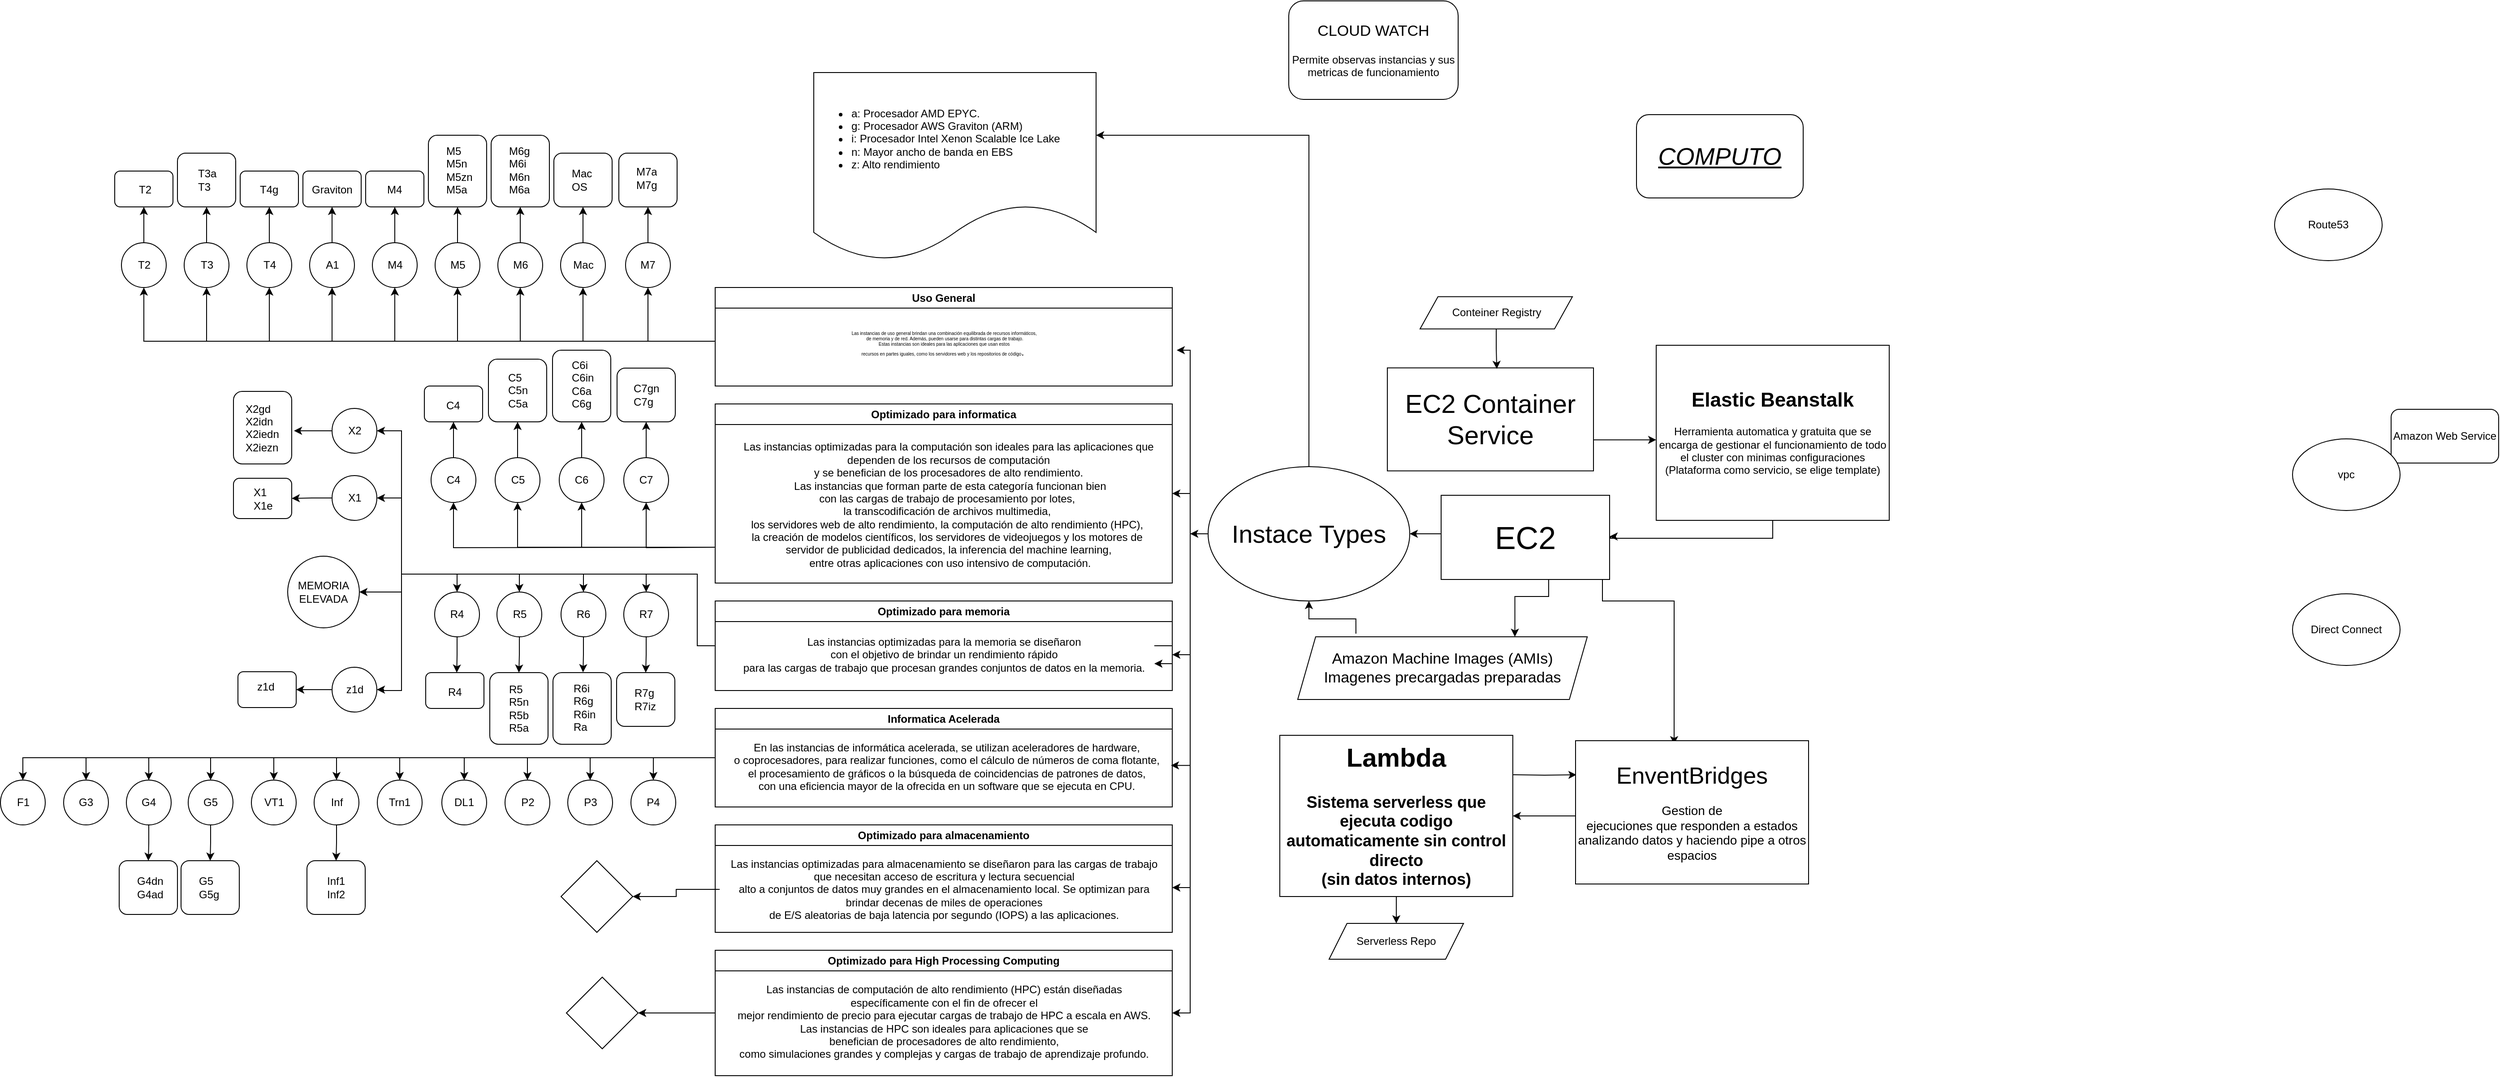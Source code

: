 <mxfile version="21.3.6" type="github">
  <diagram name="Página-1" id="7uCXfXIc8fd2pdZziexb">
    <mxGraphModel dx="4709" dy="2789" grid="1" gridSize="10" guides="1" tooltips="1" connect="1" arrows="1" fold="1" page="1" pageScale="1" pageWidth="827" pageHeight="1169" math="0" shadow="0">
      <root>
        <mxCell id="0" />
        <mxCell id="1" parent="0" />
        <mxCell id="kZv1v513atMaFXBSJFO3-1" value="Amazon Web Service" style="rounded=1;whiteSpace=wrap;html=1;" parent="1" vertex="1">
          <mxGeometry x="1070" y="186" width="120" height="60" as="geometry" />
        </mxCell>
        <mxCell id="E2Kj-onIHeJ60yQdCFoT-235" style="edgeStyle=orthogonalEdgeStyle;rounded=0;orthogonalLoop=1;jettySize=auto;html=1;entryX=0.423;entryY=0.025;entryDx=0;entryDy=0;entryPerimeter=0;" edge="1" parent="1" source="wzusWgHNVMKydE2oBifo-2" target="E2Kj-onIHeJ60yQdCFoT-234">
          <mxGeometry relative="1" as="geometry">
            <Array as="points">
              <mxPoint x="190" y="400" />
              <mxPoint x="270" y="400" />
            </Array>
          </mxGeometry>
        </mxCell>
        <mxCell id="E2Kj-onIHeJ60yQdCFoT-237" style="edgeStyle=orthogonalEdgeStyle;rounded=0;orthogonalLoop=1;jettySize=auto;html=1;entryX=0.75;entryY=0;entryDx=0;entryDy=0;" edge="1" parent="1" source="wzusWgHNVMKydE2oBifo-2" target="E2Kj-onIHeJ60yQdCFoT-231">
          <mxGeometry relative="1" as="geometry">
            <Array as="points">
              <mxPoint x="130" y="395" />
              <mxPoint x="92" y="395" />
            </Array>
          </mxGeometry>
        </mxCell>
        <mxCell id="E2Kj-onIHeJ60yQdCFoT-248" style="edgeStyle=orthogonalEdgeStyle;rounded=0;orthogonalLoop=1;jettySize=auto;html=1;" edge="1" parent="1" target="wzusWgHNVMKydE2oBifo-4">
          <mxGeometry relative="1" as="geometry">
            <mxPoint x="10" y="327.957" as="sourcePoint" />
            <mxPoint x="-10" y="330" as="targetPoint" />
            <Array as="points">
              <mxPoint x="10" y="325" />
            </Array>
          </mxGeometry>
        </mxCell>
        <mxCell id="wzusWgHNVMKydE2oBifo-2" value="&lt;font style=&quot;font-size: 35px;&quot;&gt;EC2&lt;/font&gt;" style="rounded=0;whiteSpace=wrap;html=1;" parent="1" vertex="1">
          <mxGeometry x="10" y="282" width="188" height="94" as="geometry" />
        </mxCell>
        <mxCell id="wzusWgHNVMKydE2oBifo-9" style="edgeStyle=orthogonalEdgeStyle;rounded=0;orthogonalLoop=1;jettySize=auto;html=1;" parent="1" target="wzusWgHNVMKydE2oBifo-8" edge="1">
          <mxGeometry relative="1" as="geometry">
            <mxPoint x="-260" y="325" as="sourcePoint" />
            <Array as="points">
              <mxPoint x="-270" y="325" />
              <mxPoint x="-270" y="120" />
            </Array>
          </mxGeometry>
        </mxCell>
        <mxCell id="wzusWgHNVMKydE2oBifo-12" style="edgeStyle=orthogonalEdgeStyle;rounded=0;orthogonalLoop=1;jettySize=auto;html=1;exitX=0;exitY=0.5;exitDx=0;exitDy=0;entryX=1;entryY=0.5;entryDx=0;entryDy=0;" parent="1" source="wzusWgHNVMKydE2oBifo-4" target="wzusWgHNVMKydE2oBifo-10" edge="1">
          <mxGeometry relative="1" as="geometry" />
        </mxCell>
        <mxCell id="wzusWgHNVMKydE2oBifo-15" style="edgeStyle=orthogonalEdgeStyle;rounded=0;orthogonalLoop=1;jettySize=auto;html=1;" parent="1" source="wzusWgHNVMKydE2oBifo-4" edge="1">
          <mxGeometry relative="1" as="geometry">
            <mxPoint x="-270" y="325" as="targetPoint" />
          </mxGeometry>
        </mxCell>
        <mxCell id="wzusWgHNVMKydE2oBifo-16" style="edgeStyle=orthogonalEdgeStyle;rounded=0;orthogonalLoop=1;jettySize=auto;html=1;" parent="1" source="wzusWgHNVMKydE2oBifo-4" edge="1">
          <mxGeometry relative="1" as="geometry">
            <mxPoint x="-290" y="460" as="targetPoint" />
            <Array as="points">
              <mxPoint x="-270" y="325" />
              <mxPoint x="-270" y="460" />
              <mxPoint x="-290" y="460" />
            </Array>
          </mxGeometry>
        </mxCell>
        <mxCell id="wzusWgHNVMKydE2oBifo-22" style="edgeStyle=orthogonalEdgeStyle;rounded=0;orthogonalLoop=1;jettySize=auto;html=1;entryX=1.001;entryY=0.48;entryDx=0;entryDy=0;entryPerimeter=0;" parent="1" source="wzusWgHNVMKydE2oBifo-4" target="wzusWgHNVMKydE2oBifo-19" edge="1">
          <mxGeometry relative="1" as="geometry">
            <Array as="points">
              <mxPoint x="-270" y="325" />
              <mxPoint x="-270" y="584" />
            </Array>
          </mxGeometry>
        </mxCell>
        <mxCell id="wzusWgHNVMKydE2oBifo-27" style="edgeStyle=orthogonalEdgeStyle;rounded=0;orthogonalLoop=1;jettySize=auto;html=1;" parent="1" source="wzusWgHNVMKydE2oBifo-4" edge="1">
          <mxGeometry relative="1" as="geometry">
            <mxPoint x="-290" y="720" as="targetPoint" />
            <Array as="points">
              <mxPoint x="-270" y="325" />
              <mxPoint x="-270" y="720" />
              <mxPoint x="-290" y="720" />
            </Array>
          </mxGeometry>
        </mxCell>
        <mxCell id="E2Kj-onIHeJ60yQdCFoT-4" style="edgeStyle=orthogonalEdgeStyle;rounded=0;orthogonalLoop=1;jettySize=auto;html=1;entryX=1;entryY=0.5;entryDx=0;entryDy=0;" edge="1" parent="1" source="wzusWgHNVMKydE2oBifo-4" target="E2Kj-onIHeJ60yQdCFoT-1">
          <mxGeometry relative="1" as="geometry" />
        </mxCell>
        <mxCell id="E2Kj-onIHeJ60yQdCFoT-18" style="edgeStyle=orthogonalEdgeStyle;rounded=0;orthogonalLoop=1;jettySize=auto;html=1;" edge="1" parent="1" source="wzusWgHNVMKydE2oBifo-4">
          <mxGeometry relative="1" as="geometry">
            <mxPoint x="-375" y="-120" as="targetPoint" />
            <Array as="points">
              <mxPoint x="-138" y="-120" />
              <mxPoint x="-375" y="-120" />
            </Array>
          </mxGeometry>
        </mxCell>
        <mxCell id="wzusWgHNVMKydE2oBifo-4" value="&lt;font style=&quot;font-size: 28px;&quot;&gt;Instace Types&lt;/font&gt;" style="ellipse;whiteSpace=wrap;html=1;" parent="1" vertex="1">
          <mxGeometry x="-250" y="250" width="225" height="150" as="geometry" />
        </mxCell>
        <mxCell id="E2Kj-onIHeJ60yQdCFoT-24" style="edgeStyle=orthogonalEdgeStyle;rounded=0;orthogonalLoop=1;jettySize=auto;html=1;entryX=0.5;entryY=1;entryDx=0;entryDy=0;" edge="1" parent="1" target="E2Kj-onIHeJ60yQdCFoT-20">
          <mxGeometry relative="1" as="geometry">
            <mxPoint x="-800" y="120" as="sourcePoint" />
            <Array as="points">
              <mxPoint x="-800" y="110" />
              <mxPoint x="-1017" y="110" />
            </Array>
          </mxGeometry>
        </mxCell>
        <mxCell id="E2Kj-onIHeJ60yQdCFoT-26" style="edgeStyle=orthogonalEdgeStyle;rounded=0;orthogonalLoop=1;jettySize=auto;html=1;entryX=0.5;entryY=1;entryDx=0;entryDy=0;" edge="1" parent="1" target="E2Kj-onIHeJ60yQdCFoT-5">
          <mxGeometry relative="1" as="geometry">
            <mxPoint x="-800" y="110" as="sourcePoint" />
            <Array as="points">
              <mxPoint x="-875" y="110" />
            </Array>
          </mxGeometry>
        </mxCell>
        <mxCell id="E2Kj-onIHeJ60yQdCFoT-27" style="edgeStyle=orthogonalEdgeStyle;rounded=0;orthogonalLoop=1;jettySize=auto;html=1;entryX=0.5;entryY=1;entryDx=0;entryDy=0;" edge="1" parent="1" source="wzusWgHNVMKydE2oBifo-5" target="E2Kj-onIHeJ60yQdCFoT-10">
          <mxGeometry relative="1" as="geometry">
            <Array as="points">
              <mxPoint x="-947" y="110" />
            </Array>
          </mxGeometry>
        </mxCell>
        <mxCell id="E2Kj-onIHeJ60yQdCFoT-32" style="edgeStyle=orthogonalEdgeStyle;rounded=0;orthogonalLoop=1;jettySize=auto;html=1;entryX=0.5;entryY=1;entryDx=0;entryDy=0;" edge="1" parent="1" source="wzusWgHNVMKydE2oBifo-5" target="E2Kj-onIHeJ60yQdCFoT-29">
          <mxGeometry relative="1" as="geometry">
            <Array as="points">
              <mxPoint x="-1087" y="110" />
            </Array>
          </mxGeometry>
        </mxCell>
        <mxCell id="E2Kj-onIHeJ60yQdCFoT-42" style="edgeStyle=orthogonalEdgeStyle;rounded=0;orthogonalLoop=1;jettySize=auto;html=1;entryX=0.5;entryY=1;entryDx=0;entryDy=0;" edge="1" parent="1" source="wzusWgHNVMKydE2oBifo-5" target="E2Kj-onIHeJ60yQdCFoT-34">
          <mxGeometry relative="1" as="geometry">
            <Array as="points">
              <mxPoint x="-1157" y="110" />
            </Array>
          </mxGeometry>
        </mxCell>
        <mxCell id="E2Kj-onIHeJ60yQdCFoT-43" style="edgeStyle=orthogonalEdgeStyle;rounded=0;orthogonalLoop=1;jettySize=auto;html=1;entryX=0.5;entryY=1;entryDx=0;entryDy=0;" edge="1" parent="1" source="wzusWgHNVMKydE2oBifo-5" target="E2Kj-onIHeJ60yQdCFoT-39">
          <mxGeometry relative="1" as="geometry">
            <Array as="points">
              <mxPoint x="-1227" y="110" />
            </Array>
          </mxGeometry>
        </mxCell>
        <mxCell id="E2Kj-onIHeJ60yQdCFoT-65" style="edgeStyle=orthogonalEdgeStyle;rounded=0;orthogonalLoop=1;jettySize=auto;html=1;entryX=0.5;entryY=1;entryDx=0;entryDy=0;" edge="1" parent="1" source="wzusWgHNVMKydE2oBifo-5" target="E2Kj-onIHeJ60yQdCFoT-61">
          <mxGeometry relative="1" as="geometry">
            <Array as="points">
              <mxPoint x="-1437" y="110" />
            </Array>
          </mxGeometry>
        </mxCell>
        <mxCell id="E2Kj-onIHeJ60yQdCFoT-66" style="edgeStyle=orthogonalEdgeStyle;rounded=0;orthogonalLoop=1;jettySize=auto;html=1;entryX=0.5;entryY=1;entryDx=0;entryDy=0;" edge="1" parent="1" source="wzusWgHNVMKydE2oBifo-5" target="E2Kj-onIHeJ60yQdCFoT-53">
          <mxGeometry relative="1" as="geometry">
            <Array as="points">
              <mxPoint x="-1297" y="110" />
            </Array>
          </mxGeometry>
        </mxCell>
        <mxCell id="wzusWgHNVMKydE2oBifo-5" value="Uso General" style="swimlane;whiteSpace=wrap;html=1;" parent="1" vertex="1">
          <mxGeometry x="-800" y="50" width="510" height="110" as="geometry" />
        </mxCell>
        <mxCell id="wzusWgHNVMKydE2oBifo-8" value="&lt;div style=&quot;font-size: 5px;&quot;&gt;Las instancias de uso general brindan una combinación equilibrada de recursos informáticos&lt;span style=&quot;background-color: initial;&quot;&gt;,&lt;/span&gt;&lt;/div&gt;&lt;div style=&quot;font-size: 5px;&quot;&gt;&lt;span style=&quot;background-color: initial;&quot;&gt;&amp;nbsp;de memoria y de red. Además, pueden usarse para distintas cargas de trabajo.&lt;/span&gt;&lt;/div&gt;&lt;div style=&quot;font-size: 5px;&quot;&gt;&lt;span style=&quot;background-color: initial;&quot;&gt;Estas instancias son ideales para las aplicaciones que us&lt;/span&gt;&lt;span style=&quot;background-color: initial;&quot;&gt;an estos&lt;/span&gt;&lt;/div&gt;&lt;div style=&quot;font-size: 5px;&quot;&gt;&lt;span style=&quot;background-color: initial;&quot;&gt;recursos en partes iguales, como los servidores web y los repositorios de código&lt;/span&gt;&lt;span style=&quot;font-size: 11px; background-color: initial;&quot;&gt;.&amp;nbsp;&lt;/span&gt;&lt;/div&gt;" style="text;html=1;align=center;verticalAlign=middle;resizable=0;points=[];autosize=1;strokeColor=none;fillColor=none;" parent="wzusWgHNVMKydE2oBifo-5" vertex="1">
          <mxGeometry x="-5" y="28" width="520" height="70" as="geometry" />
        </mxCell>
        <mxCell id="E2Kj-onIHeJ60yQdCFoT-86" style="edgeStyle=orthogonalEdgeStyle;rounded=0;orthogonalLoop=1;jettySize=auto;html=1;entryX=0.5;entryY=1;entryDx=0;entryDy=0;" edge="1" parent="1" source="wzusWgHNVMKydE2oBifo-10" target="E2Kj-onIHeJ60yQdCFoT-72">
          <mxGeometry relative="1" as="geometry">
            <Array as="points">
              <mxPoint x="-949" y="340" />
            </Array>
          </mxGeometry>
        </mxCell>
        <mxCell id="E2Kj-onIHeJ60yQdCFoT-88" style="edgeStyle=orthogonalEdgeStyle;rounded=0;orthogonalLoop=1;jettySize=auto;html=1;entryX=0.5;entryY=1;entryDx=0;entryDy=0;exitX=0;exitY=0.5;exitDx=0;exitDy=0;" edge="1" parent="1" source="wzusWgHNVMKydE2oBifo-10" target="E2Kj-onIHeJ60yQdCFoT-76">
          <mxGeometry relative="1" as="geometry">
            <Array as="points">
              <mxPoint x="-800" y="340" />
              <mxPoint x="-1020" y="340" />
            </Array>
          </mxGeometry>
        </mxCell>
        <mxCell id="E2Kj-onIHeJ60yQdCFoT-90" style="edgeStyle=orthogonalEdgeStyle;rounded=0;orthogonalLoop=1;jettySize=auto;html=1;entryX=0.5;entryY=1;entryDx=0;entryDy=0;" edge="1" parent="1" target="E2Kj-onIHeJ60yQdCFoT-68">
          <mxGeometry relative="1" as="geometry">
            <mxPoint x="-800" y="340" as="sourcePoint" />
          </mxGeometry>
        </mxCell>
        <mxCell id="E2Kj-onIHeJ60yQdCFoT-91" style="edgeStyle=orthogonalEdgeStyle;rounded=0;orthogonalLoop=1;jettySize=auto;html=1;entryX=0.5;entryY=1;entryDx=0;entryDy=0;" edge="1" parent="1" target="E2Kj-onIHeJ60yQdCFoT-80">
          <mxGeometry relative="1" as="geometry">
            <mxPoint x="-800" y="340" as="sourcePoint" />
          </mxGeometry>
        </mxCell>
        <mxCell id="wzusWgHNVMKydE2oBifo-10" value="Optimizado para informatica" style="swimlane;whiteSpace=wrap;html=1;" parent="1" vertex="1">
          <mxGeometry x="-800" y="180" width="510" height="200" as="geometry" />
        </mxCell>
        <mxCell id="wzusWgHNVMKydE2oBifo-11" value="&lt;div&gt;Las instancias optimizadas para la computación son ideales para las aplicaciones que&lt;/div&gt;&lt;div&gt;&amp;nbsp;dependen de los recursos de computación&amp;nbsp;&lt;/div&gt;&lt;div&gt;y se benefician de los procesadores de alto rendimiento.&lt;/div&gt;&lt;div&gt;&amp;nbsp;Las instancias que forman parte de esta categoría funcionan bien&lt;/div&gt;&lt;div&gt;con las cargas de trabajo de procesamiento por lotes,&amp;nbsp;&lt;/div&gt;&lt;div&gt;la transcodificación de archivos multimedia,&amp;nbsp;&lt;/div&gt;&lt;div&gt;los servidores web de alto rendimiento, la computación de alto rendimiento (HPC),&amp;nbsp;&lt;/div&gt;&lt;div&gt;la creación de modelos científicos, los servidores de videojuegos y los motores de&amp;nbsp;&lt;/div&gt;&lt;div&gt;servidor de publicidad dedicados, la inferencia del machine learning,&lt;/div&gt;&lt;div&gt;&amp;nbsp;entre otras aplicaciones con uso intensivo de computación.&lt;/div&gt;&lt;div&gt;&lt;br&gt;&lt;/div&gt;" style="text;html=1;align=center;verticalAlign=middle;resizable=0;points=[];autosize=1;strokeColor=none;fillColor=none;" parent="wzusWgHNVMKydE2oBifo-10" vertex="1">
          <mxGeometry x="20" y="35" width="480" height="170" as="geometry" />
        </mxCell>
        <mxCell id="E2Kj-onIHeJ60yQdCFoT-118" style="edgeStyle=orthogonalEdgeStyle;rounded=0;orthogonalLoop=1;jettySize=auto;html=1;entryX=0.5;entryY=0;entryDx=0;entryDy=0;" edge="1" parent="1" source="wzusWgHNVMKydE2oBifo-13" target="E2Kj-onIHeJ60yQdCFoT-93">
          <mxGeometry relative="1" as="geometry">
            <Array as="points">
              <mxPoint x="-820" y="450" />
              <mxPoint x="-820" y="370" />
              <mxPoint x="-877" y="370" />
            </Array>
          </mxGeometry>
        </mxCell>
        <mxCell id="E2Kj-onIHeJ60yQdCFoT-119" style="edgeStyle=orthogonalEdgeStyle;rounded=0;orthogonalLoop=1;jettySize=auto;html=1;entryX=0.5;entryY=0;entryDx=0;entryDy=0;exitX=0;exitY=0.5;exitDx=0;exitDy=0;" edge="1" parent="1" source="wzusWgHNVMKydE2oBifo-13" target="E2Kj-onIHeJ60yQdCFoT-97">
          <mxGeometry relative="1" as="geometry">
            <mxPoint x="-800" y="430" as="sourcePoint" />
            <Array as="points">
              <mxPoint x="-820" y="450" />
              <mxPoint x="-820" y="370" />
              <mxPoint x="-947" y="370" />
            </Array>
          </mxGeometry>
        </mxCell>
        <mxCell id="E2Kj-onIHeJ60yQdCFoT-120" style="edgeStyle=orthogonalEdgeStyle;rounded=0;orthogonalLoop=1;jettySize=auto;html=1;entryX=0.5;entryY=0;entryDx=0;entryDy=0;" edge="1" parent="1" target="E2Kj-onIHeJ60yQdCFoT-101">
          <mxGeometry relative="1" as="geometry">
            <mxPoint x="-820" y="450" as="sourcePoint" />
            <Array as="points">
              <mxPoint x="-820" y="370" />
              <mxPoint x="-1018" y="370" />
            </Array>
          </mxGeometry>
        </mxCell>
        <mxCell id="E2Kj-onIHeJ60yQdCFoT-121" style="edgeStyle=orthogonalEdgeStyle;rounded=0;orthogonalLoop=1;jettySize=auto;html=1;entryX=0.5;entryY=0;entryDx=0;entryDy=0;exitX=0;exitY=0.5;exitDx=0;exitDy=0;" edge="1" parent="1" source="wzusWgHNVMKydE2oBifo-13" target="E2Kj-onIHeJ60yQdCFoT-105">
          <mxGeometry relative="1" as="geometry">
            <Array as="points">
              <mxPoint x="-820" y="450" />
              <mxPoint x="-820" y="370" />
              <mxPoint x="-1088" y="370" />
            </Array>
          </mxGeometry>
        </mxCell>
        <mxCell id="E2Kj-onIHeJ60yQdCFoT-157" style="edgeStyle=orthogonalEdgeStyle;rounded=0;orthogonalLoop=1;jettySize=auto;html=1;entryX=1;entryY=0.5;entryDx=0;entryDy=0;" edge="1" parent="1" target="E2Kj-onIHeJ60yQdCFoT-126">
          <mxGeometry relative="1" as="geometry">
            <mxPoint x="-800" y="450" as="sourcePoint" />
            <Array as="points">
              <mxPoint x="-820" y="450" />
              <mxPoint x="-820" y="370" />
              <mxPoint x="-1150" y="370" />
              <mxPoint x="-1150" y="210" />
            </Array>
          </mxGeometry>
        </mxCell>
        <mxCell id="E2Kj-onIHeJ60yQdCFoT-158" style="edgeStyle=orthogonalEdgeStyle;rounded=0;orthogonalLoop=1;jettySize=auto;html=1;entryX=1;entryY=0.5;entryDx=0;entryDy=0;exitX=0;exitY=0.5;exitDx=0;exitDy=0;" edge="1" parent="1" source="wzusWgHNVMKydE2oBifo-13" target="E2Kj-onIHeJ60yQdCFoT-146">
          <mxGeometry relative="1" as="geometry">
            <Array as="points">
              <mxPoint x="-820" y="450" />
              <mxPoint x="-820" y="370" />
              <mxPoint x="-1150" y="370" />
              <mxPoint x="-1150" y="285" />
            </Array>
          </mxGeometry>
        </mxCell>
        <mxCell id="E2Kj-onIHeJ60yQdCFoT-166" style="edgeStyle=orthogonalEdgeStyle;rounded=0;orthogonalLoop=1;jettySize=auto;html=1;entryX=1;entryY=0.5;entryDx=0;entryDy=0;exitX=0;exitY=0.5;exitDx=0;exitDy=0;" edge="1" parent="1" source="wzusWgHNVMKydE2oBifo-13" target="E2Kj-onIHeJ60yQdCFoT-154">
          <mxGeometry relative="1" as="geometry">
            <Array as="points">
              <mxPoint x="-820" y="450" />
              <mxPoint x="-820" y="370" />
              <mxPoint x="-1150" y="370" />
              <mxPoint x="-1150" y="500" />
              <mxPoint x="-1170" y="500" />
              <mxPoint x="-1170" y="499" />
            </Array>
          </mxGeometry>
        </mxCell>
        <mxCell id="E2Kj-onIHeJ60yQdCFoT-168" style="edgeStyle=orthogonalEdgeStyle;rounded=0;orthogonalLoop=1;jettySize=auto;html=1;entryX=1;entryY=0.5;entryDx=0;entryDy=0;exitX=0;exitY=0.5;exitDx=0;exitDy=0;" edge="1" parent="1" source="wzusWgHNVMKydE2oBifo-13" target="E2Kj-onIHeJ60yQdCFoT-150">
          <mxGeometry relative="1" as="geometry">
            <Array as="points">
              <mxPoint x="-820" y="450" />
              <mxPoint x="-820" y="370" />
              <mxPoint x="-1150" y="370" />
              <mxPoint x="-1150" y="390" />
            </Array>
          </mxGeometry>
        </mxCell>
        <mxCell id="wzusWgHNVMKydE2oBifo-13" value="Optimizado para memoria" style="swimlane;whiteSpace=wrap;html=1;" parent="1" vertex="1">
          <mxGeometry x="-800" y="400" width="510" height="100" as="geometry" />
        </mxCell>
        <mxCell id="wzusWgHNVMKydE2oBifo-14" value="Las instancias optimizadas para la memoria se diseñaron&lt;br&gt;con el objetivo de brindar un rendimiento rápido&lt;br&gt;para las cargas de trabajo que procesan grandes conjuntos de datos en la memoria." style="text;html=1;align=center;verticalAlign=middle;resizable=0;points=[];autosize=1;strokeColor=none;fillColor=none;" parent="wzusWgHNVMKydE2oBifo-13" vertex="1">
          <mxGeometry x="20" y="30" width="470" height="60" as="geometry" />
        </mxCell>
        <mxCell id="E2Kj-onIHeJ60yQdCFoT-167" style="edgeStyle=orthogonalEdgeStyle;rounded=0;orthogonalLoop=1;jettySize=auto;html=1;" edge="1" parent="wzusWgHNVMKydE2oBifo-13" source="wzusWgHNVMKydE2oBifo-14" target="wzusWgHNVMKydE2oBifo-14">
          <mxGeometry relative="1" as="geometry" />
        </mxCell>
        <mxCell id="wzusWgHNVMKydE2oBifo-17" value="&lt;ul&gt;&lt;li&gt;&lt;span style=&quot;background-color: initial;&quot;&gt;a: Procesador AMD EPYC.&lt;/span&gt;&lt;/li&gt;&lt;li&gt;g: Procesador AWS Graviton (ARM)&lt;/li&gt;&lt;li&gt;i: Procesador Intel Xenon Scalable Ice Lake&lt;/li&gt;&lt;li&gt;n: Mayor ancho de banda en EBS&lt;/li&gt;&lt;li&gt;z: Alto rendimiento&amp;nbsp;&amp;nbsp;&lt;/li&gt;&lt;/ul&gt;" style="shape=document;whiteSpace=wrap;html=1;boundedLbl=1;align=left;" parent="1" vertex="1">
          <mxGeometry x="-690" y="-190" width="315" height="210" as="geometry" />
        </mxCell>
        <mxCell id="E2Kj-onIHeJ60yQdCFoT-216" style="edgeStyle=orthogonalEdgeStyle;rounded=0;orthogonalLoop=1;jettySize=auto;html=1;entryX=0.5;entryY=0;entryDx=0;entryDy=0;" edge="1" parent="1" source="wzusWgHNVMKydE2oBifo-18" target="E2Kj-onIHeJ60yQdCFoT-183">
          <mxGeometry relative="1" as="geometry" />
        </mxCell>
        <mxCell id="E2Kj-onIHeJ60yQdCFoT-217" style="edgeStyle=orthogonalEdgeStyle;rounded=0;orthogonalLoop=1;jettySize=auto;html=1;entryX=0.5;entryY=0;entryDx=0;entryDy=0;" edge="1" parent="1" source="wzusWgHNVMKydE2oBifo-18" target="E2Kj-onIHeJ60yQdCFoT-179">
          <mxGeometry relative="1" as="geometry" />
        </mxCell>
        <mxCell id="E2Kj-onIHeJ60yQdCFoT-218" style="edgeStyle=orthogonalEdgeStyle;rounded=0;orthogonalLoop=1;jettySize=auto;html=1;entryX=0.5;entryY=0;entryDx=0;entryDy=0;" edge="1" parent="1" source="wzusWgHNVMKydE2oBifo-18" target="E2Kj-onIHeJ60yQdCFoT-175">
          <mxGeometry relative="1" as="geometry" />
        </mxCell>
        <mxCell id="E2Kj-onIHeJ60yQdCFoT-219" style="edgeStyle=orthogonalEdgeStyle;rounded=0;orthogonalLoop=1;jettySize=auto;html=1;entryX=0.5;entryY=0;entryDx=0;entryDy=0;" edge="1" parent="1" source="wzusWgHNVMKydE2oBifo-18" target="E2Kj-onIHeJ60yQdCFoT-171">
          <mxGeometry relative="1" as="geometry" />
        </mxCell>
        <mxCell id="E2Kj-onIHeJ60yQdCFoT-220" style="edgeStyle=orthogonalEdgeStyle;rounded=0;orthogonalLoop=1;jettySize=auto;html=1;entryX=0.5;entryY=0;entryDx=0;entryDy=0;" edge="1" parent="1" source="wzusWgHNVMKydE2oBifo-18" target="E2Kj-onIHeJ60yQdCFoT-187">
          <mxGeometry relative="1" as="geometry" />
        </mxCell>
        <mxCell id="E2Kj-onIHeJ60yQdCFoT-221" style="edgeStyle=orthogonalEdgeStyle;rounded=0;orthogonalLoop=1;jettySize=auto;html=1;entryX=0.5;entryY=0;entryDx=0;entryDy=0;" edge="1" parent="1" source="wzusWgHNVMKydE2oBifo-18" target="E2Kj-onIHeJ60yQdCFoT-191">
          <mxGeometry relative="1" as="geometry" />
        </mxCell>
        <mxCell id="E2Kj-onIHeJ60yQdCFoT-222" style="edgeStyle=orthogonalEdgeStyle;rounded=0;orthogonalLoop=1;jettySize=auto;html=1;entryX=0.5;entryY=0;entryDx=0;entryDy=0;" edge="1" parent="1" source="wzusWgHNVMKydE2oBifo-18" target="E2Kj-onIHeJ60yQdCFoT-195">
          <mxGeometry relative="1" as="geometry" />
        </mxCell>
        <mxCell id="E2Kj-onIHeJ60yQdCFoT-223" style="edgeStyle=orthogonalEdgeStyle;rounded=0;orthogonalLoop=1;jettySize=auto;html=1;entryX=0.5;entryY=0;entryDx=0;entryDy=0;" edge="1" parent="1" source="wzusWgHNVMKydE2oBifo-18" target="E2Kj-onIHeJ60yQdCFoT-199">
          <mxGeometry relative="1" as="geometry" />
        </mxCell>
        <mxCell id="E2Kj-onIHeJ60yQdCFoT-224" style="edgeStyle=orthogonalEdgeStyle;rounded=0;orthogonalLoop=1;jettySize=auto;html=1;entryX=0.5;entryY=0;entryDx=0;entryDy=0;" edge="1" parent="1" source="wzusWgHNVMKydE2oBifo-18" target="E2Kj-onIHeJ60yQdCFoT-203">
          <mxGeometry relative="1" as="geometry" />
        </mxCell>
        <mxCell id="E2Kj-onIHeJ60yQdCFoT-225" style="edgeStyle=orthogonalEdgeStyle;rounded=0;orthogonalLoop=1;jettySize=auto;html=1;entryX=0.5;entryY=0;entryDx=0;entryDy=0;" edge="1" parent="1" source="wzusWgHNVMKydE2oBifo-18" target="E2Kj-onIHeJ60yQdCFoT-207">
          <mxGeometry relative="1" as="geometry" />
        </mxCell>
        <mxCell id="E2Kj-onIHeJ60yQdCFoT-226" style="edgeStyle=orthogonalEdgeStyle;rounded=0;orthogonalLoop=1;jettySize=auto;html=1;entryX=0.5;entryY=0;entryDx=0;entryDy=0;" edge="1" parent="1" source="wzusWgHNVMKydE2oBifo-18" target="E2Kj-onIHeJ60yQdCFoT-211">
          <mxGeometry relative="1" as="geometry" />
        </mxCell>
        <mxCell id="wzusWgHNVMKydE2oBifo-18" value="Informatica Acelerada" style="swimlane;whiteSpace=wrap;html=1;" parent="1" vertex="1">
          <mxGeometry x="-800" y="520" width="510" height="110" as="geometry" />
        </mxCell>
        <mxCell id="wzusWgHNVMKydE2oBifo-19" value="En las instancias de informática acelerada, se utilizan aceleradores de hardware,&lt;br&gt;o coprocesadores, para realizar funciones, como el cálculo de números de coma flotante,&lt;br&gt;el procesamiento de gráficos o la búsqueda de coincidencias de patrones de datos,&lt;br&gt;con una eficiencia mayor de la ofrecida en un software que se ejecuta en CPU." style="text;html=1;align=center;verticalAlign=middle;resizable=0;points=[];autosize=1;strokeColor=none;fillColor=none;" parent="wzusWgHNVMKydE2oBifo-18" vertex="1">
          <mxGeometry x="8" y="30" width="500" height="70" as="geometry" />
        </mxCell>
        <mxCell id="wzusWgHNVMKydE2oBifo-25" value="Optimizado para almacenamiento" style="swimlane;whiteSpace=wrap;html=1;" parent="1" vertex="1">
          <mxGeometry x="-800" y="650" width="510" height="120" as="geometry" />
        </mxCell>
        <mxCell id="E2Kj-onIHeJ60yQdCFoT-228" style="edgeStyle=orthogonalEdgeStyle;rounded=0;orthogonalLoop=1;jettySize=auto;html=1;entryX=1;entryY=0.5;entryDx=0;entryDy=0;" edge="1" parent="1" source="wzusWgHNVMKydE2oBifo-26" target="E2Kj-onIHeJ60yQdCFoT-227">
          <mxGeometry relative="1" as="geometry" />
        </mxCell>
        <mxCell id="wzusWgHNVMKydE2oBifo-26" value="Las instancias optimizadas para almacenamiento se diseñaron para las cargas de trabajo&lt;br&gt;que necesitan acceso de escritura y lectura secuencial&lt;br&gt;alto a conjuntos de datos muy grandes en el almacenamiento local. Se optimizan para&lt;br&gt;brindar decenas de miles de operaciones&lt;br&gt;de E/S aleatorias de baja latencia por segundo (IOPS) a las aplicaciones." style="text;html=1;align=center;verticalAlign=middle;resizable=0;points=[];autosize=1;strokeColor=none;fillColor=none;" parent="1" vertex="1">
          <mxGeometry x="-795" y="677" width="500" height="90" as="geometry" />
        </mxCell>
        <mxCell id="E2Kj-onIHeJ60yQdCFoT-230" style="edgeStyle=orthogonalEdgeStyle;rounded=0;orthogonalLoop=1;jettySize=auto;html=1;entryX=1;entryY=0.5;entryDx=0;entryDy=0;" edge="1" parent="1" source="E2Kj-onIHeJ60yQdCFoT-1" target="E2Kj-onIHeJ60yQdCFoT-229">
          <mxGeometry relative="1" as="geometry" />
        </mxCell>
        <mxCell id="E2Kj-onIHeJ60yQdCFoT-1" value="Optimizado para High Processing Computing" style="swimlane;whiteSpace=wrap;html=1;" vertex="1" parent="1">
          <mxGeometry x="-800" y="790" width="510" height="140" as="geometry" />
        </mxCell>
        <mxCell id="E2Kj-onIHeJ60yQdCFoT-2" value="Las instancias de computación de alto rendimiento (HPC) están diseñadas&lt;br&gt;específicamente con el fin de ofrecer el&lt;br&gt;mejor rendimiento de precio para ejecutar cargas de trabajo de HPC a escala en AWS.&lt;br&gt;Las instancias de HPC son ideales para aplicaciones que se&lt;br&gt;benefician de procesadores de alto rendimiento,&lt;br&gt;como simulaciones grandes y complejas y cargas de trabajo de aprendizaje profundo." style="text;html=1;align=center;verticalAlign=middle;resizable=0;points=[];autosize=1;strokeColor=none;fillColor=none;" vertex="1" parent="E2Kj-onIHeJ60yQdCFoT-1">
          <mxGeometry x="15" y="30" width="480" height="100" as="geometry" />
        </mxCell>
        <mxCell id="E2Kj-onIHeJ60yQdCFoT-7" style="edgeStyle=orthogonalEdgeStyle;rounded=0;orthogonalLoop=1;jettySize=auto;html=1;entryX=0.5;entryY=1;entryDx=0;entryDy=0;" edge="1" parent="1" source="E2Kj-onIHeJ60yQdCFoT-5" target="E2Kj-onIHeJ60yQdCFoT-6">
          <mxGeometry relative="1" as="geometry" />
        </mxCell>
        <mxCell id="E2Kj-onIHeJ60yQdCFoT-5" value="M7" style="ellipse;whiteSpace=wrap;html=1;" vertex="1" parent="1">
          <mxGeometry x="-900" width="50" height="50" as="geometry" />
        </mxCell>
        <mxCell id="E2Kj-onIHeJ60yQdCFoT-6" value="" style="rounded=1;whiteSpace=wrap;html=1;" vertex="1" parent="1">
          <mxGeometry x="-907.5" y="-100" width="65" height="60" as="geometry" />
        </mxCell>
        <mxCell id="E2Kj-onIHeJ60yQdCFoT-8" value="M7a&lt;br&gt;M7g" style="text;strokeColor=none;fillColor=none;align=left;verticalAlign=middle;spacingLeft=4;spacingRight=4;overflow=hidden;points=[[0,0.5],[1,0.5]];portConstraint=eastwest;rotatable=0;whiteSpace=wrap;html=1;" vertex="1" parent="1">
          <mxGeometry x="-894" y="-95" width="34" height="45" as="geometry" />
        </mxCell>
        <mxCell id="E2Kj-onIHeJ60yQdCFoT-9" style="edgeStyle=orthogonalEdgeStyle;rounded=0;orthogonalLoop=1;jettySize=auto;html=1;entryX=0.5;entryY=1;entryDx=0;entryDy=0;" edge="1" parent="1" source="E2Kj-onIHeJ60yQdCFoT-10" target="E2Kj-onIHeJ60yQdCFoT-11">
          <mxGeometry relative="1" as="geometry" />
        </mxCell>
        <mxCell id="E2Kj-onIHeJ60yQdCFoT-10" value="Mac" style="ellipse;whiteSpace=wrap;html=1;" vertex="1" parent="1">
          <mxGeometry x="-972.5" width="50" height="50" as="geometry" />
        </mxCell>
        <mxCell id="E2Kj-onIHeJ60yQdCFoT-11" value="" style="rounded=1;whiteSpace=wrap;html=1;" vertex="1" parent="1">
          <mxGeometry x="-980" y="-100" width="65" height="60" as="geometry" />
        </mxCell>
        <mxCell id="E2Kj-onIHeJ60yQdCFoT-12" value="Mac&lt;br&gt;OS" style="text;strokeColor=none;fillColor=none;align=left;verticalAlign=middle;spacingLeft=4;spacingRight=4;overflow=hidden;points=[[0,0.5],[1,0.5]];portConstraint=eastwest;rotatable=0;whiteSpace=wrap;html=1;" vertex="1" parent="1">
          <mxGeometry x="-966.5" y="-93" width="34" height="45" as="geometry" />
        </mxCell>
        <mxCell id="E2Kj-onIHeJ60yQdCFoT-19" style="edgeStyle=orthogonalEdgeStyle;rounded=0;orthogonalLoop=1;jettySize=auto;html=1;entryX=0.5;entryY=1;entryDx=0;entryDy=0;" edge="1" parent="1" source="E2Kj-onIHeJ60yQdCFoT-20" target="E2Kj-onIHeJ60yQdCFoT-21">
          <mxGeometry relative="1" as="geometry" />
        </mxCell>
        <mxCell id="E2Kj-onIHeJ60yQdCFoT-20" value="M6" style="ellipse;whiteSpace=wrap;html=1;" vertex="1" parent="1">
          <mxGeometry x="-1042.5" width="50" height="50" as="geometry" />
        </mxCell>
        <mxCell id="E2Kj-onIHeJ60yQdCFoT-21" value="" style="rounded=1;whiteSpace=wrap;html=1;" vertex="1" parent="1">
          <mxGeometry x="-1050" y="-120" width="65" height="80" as="geometry" />
        </mxCell>
        <mxCell id="E2Kj-onIHeJ60yQdCFoT-22" value="M6g&lt;br&gt;M6i&lt;br&gt;M6n&lt;br&gt;M6a" style="text;strokeColor=none;fillColor=none;align=left;verticalAlign=middle;spacingLeft=4;spacingRight=4;overflow=hidden;points=[[0,0.5],[1,0.5]];portConstraint=eastwest;rotatable=0;whiteSpace=wrap;html=1;" vertex="1" parent="1">
          <mxGeometry x="-1036.5" y="-112" width="34" height="62" as="geometry" />
        </mxCell>
        <mxCell id="E2Kj-onIHeJ60yQdCFoT-28" style="edgeStyle=orthogonalEdgeStyle;rounded=0;orthogonalLoop=1;jettySize=auto;html=1;entryX=0.5;entryY=1;entryDx=0;entryDy=0;" edge="1" parent="1" source="E2Kj-onIHeJ60yQdCFoT-29" target="E2Kj-onIHeJ60yQdCFoT-30">
          <mxGeometry relative="1" as="geometry" />
        </mxCell>
        <mxCell id="E2Kj-onIHeJ60yQdCFoT-29" value="M5" style="ellipse;whiteSpace=wrap;html=1;" vertex="1" parent="1">
          <mxGeometry x="-1112.5" width="50" height="50" as="geometry" />
        </mxCell>
        <mxCell id="E2Kj-onIHeJ60yQdCFoT-30" value="" style="rounded=1;whiteSpace=wrap;html=1;" vertex="1" parent="1">
          <mxGeometry x="-1120" y="-120" width="65" height="80" as="geometry" />
        </mxCell>
        <mxCell id="E2Kj-onIHeJ60yQdCFoT-31" value="M5&lt;br&gt;M5n&lt;br&gt;M5zn&lt;br&gt;M5a" style="text;strokeColor=none;fillColor=none;align=left;verticalAlign=middle;spacingLeft=4;spacingRight=4;overflow=hidden;points=[[0,0.5],[1,0.5]];portConstraint=eastwest;rotatable=0;whiteSpace=wrap;html=1;" vertex="1" parent="1">
          <mxGeometry x="-1106.5" y="-112" width="46.5" height="62" as="geometry" />
        </mxCell>
        <mxCell id="E2Kj-onIHeJ60yQdCFoT-33" style="edgeStyle=orthogonalEdgeStyle;rounded=0;orthogonalLoop=1;jettySize=auto;html=1;entryX=0.5;entryY=1;entryDx=0;entryDy=0;" edge="1" parent="1" source="E2Kj-onIHeJ60yQdCFoT-34" target="E2Kj-onIHeJ60yQdCFoT-35">
          <mxGeometry relative="1" as="geometry" />
        </mxCell>
        <mxCell id="E2Kj-onIHeJ60yQdCFoT-34" value="M4" style="ellipse;whiteSpace=wrap;html=1;" vertex="1" parent="1">
          <mxGeometry x="-1182.5" width="50" height="50" as="geometry" />
        </mxCell>
        <mxCell id="E2Kj-onIHeJ60yQdCFoT-35" value="" style="rounded=1;whiteSpace=wrap;html=1;" vertex="1" parent="1">
          <mxGeometry x="-1190" y="-80" width="65" height="40" as="geometry" />
        </mxCell>
        <mxCell id="E2Kj-onIHeJ60yQdCFoT-36" value="M4" style="text;strokeColor=none;fillColor=none;align=left;verticalAlign=middle;spacingLeft=4;spacingRight=4;overflow=hidden;points=[[0,0.5],[1,0.5]];portConstraint=eastwest;rotatable=0;whiteSpace=wrap;html=1;" vertex="1" parent="1">
          <mxGeometry x="-1172.5" y="-74" width="34" height="30" as="geometry" />
        </mxCell>
        <mxCell id="E2Kj-onIHeJ60yQdCFoT-38" style="edgeStyle=orthogonalEdgeStyle;rounded=0;orthogonalLoop=1;jettySize=auto;html=1;entryX=0.5;entryY=1;entryDx=0;entryDy=0;" edge="1" parent="1" source="E2Kj-onIHeJ60yQdCFoT-39" target="E2Kj-onIHeJ60yQdCFoT-40">
          <mxGeometry relative="1" as="geometry" />
        </mxCell>
        <mxCell id="E2Kj-onIHeJ60yQdCFoT-39" value="A1" style="ellipse;whiteSpace=wrap;html=1;" vertex="1" parent="1">
          <mxGeometry x="-1252.5" width="50" height="50" as="geometry" />
        </mxCell>
        <mxCell id="E2Kj-onIHeJ60yQdCFoT-40" value="" style="rounded=1;whiteSpace=wrap;html=1;" vertex="1" parent="1">
          <mxGeometry x="-1260" y="-80" width="65" height="40" as="geometry" />
        </mxCell>
        <mxCell id="E2Kj-onIHeJ60yQdCFoT-41" value="Graviton" style="text;strokeColor=none;fillColor=none;align=left;verticalAlign=middle;spacingLeft=4;spacingRight=4;overflow=hidden;points=[[0,0.5],[1,0.5]];portConstraint=eastwest;rotatable=0;whiteSpace=wrap;html=1;" vertex="1" parent="1">
          <mxGeometry x="-1256.5" y="-74" width="64.5" height="30" as="geometry" />
        </mxCell>
        <mxCell id="E2Kj-onIHeJ60yQdCFoT-52" style="edgeStyle=orthogonalEdgeStyle;rounded=0;orthogonalLoop=1;jettySize=auto;html=1;entryX=0.5;entryY=1;entryDx=0;entryDy=0;" edge="1" parent="1" source="E2Kj-onIHeJ60yQdCFoT-53" target="E2Kj-onIHeJ60yQdCFoT-54">
          <mxGeometry relative="1" as="geometry" />
        </mxCell>
        <mxCell id="E2Kj-onIHeJ60yQdCFoT-53" value="T4" style="ellipse;whiteSpace=wrap;html=1;" vertex="1" parent="1">
          <mxGeometry x="-1322.5" width="50" height="50" as="geometry" />
        </mxCell>
        <mxCell id="E2Kj-onIHeJ60yQdCFoT-54" value="" style="rounded=1;whiteSpace=wrap;html=1;" vertex="1" parent="1">
          <mxGeometry x="-1330" y="-80" width="65" height="40" as="geometry" />
        </mxCell>
        <mxCell id="E2Kj-onIHeJ60yQdCFoT-55" value="T4g" style="text;strokeColor=none;fillColor=none;align=left;verticalAlign=middle;spacingLeft=4;spacingRight=4;overflow=hidden;points=[[0,0.5],[1,0.5]];portConstraint=eastwest;rotatable=0;whiteSpace=wrap;html=1;" vertex="1" parent="1">
          <mxGeometry x="-1314.5" y="-74" width="30.5" height="30" as="geometry" />
        </mxCell>
        <mxCell id="E2Kj-onIHeJ60yQdCFoT-56" style="edgeStyle=orthogonalEdgeStyle;rounded=0;orthogonalLoop=1;jettySize=auto;html=1;entryX=0.5;entryY=1;entryDx=0;entryDy=0;" edge="1" parent="1" source="E2Kj-onIHeJ60yQdCFoT-57" target="E2Kj-onIHeJ60yQdCFoT-58">
          <mxGeometry relative="1" as="geometry" />
        </mxCell>
        <mxCell id="E2Kj-onIHeJ60yQdCFoT-57" value="T3" style="ellipse;whiteSpace=wrap;html=1;" vertex="1" parent="1">
          <mxGeometry x="-1392.5" width="50" height="50" as="geometry" />
        </mxCell>
        <mxCell id="E2Kj-onIHeJ60yQdCFoT-58" value="" style="rounded=1;whiteSpace=wrap;html=1;" vertex="1" parent="1">
          <mxGeometry x="-1400" y="-100" width="65" height="60" as="geometry" />
        </mxCell>
        <mxCell id="E2Kj-onIHeJ60yQdCFoT-59" value="T3a&lt;br&gt;T3" style="text;strokeColor=none;fillColor=none;align=left;verticalAlign=middle;spacingLeft=4;spacingRight=4;overflow=hidden;points=[[0,0.5],[1,0.5]];portConstraint=eastwest;rotatable=0;whiteSpace=wrap;html=1;" vertex="1" parent="1">
          <mxGeometry x="-1382.75" y="-98" width="35.75" height="56" as="geometry" />
        </mxCell>
        <mxCell id="E2Kj-onIHeJ60yQdCFoT-60" style="edgeStyle=orthogonalEdgeStyle;rounded=0;orthogonalLoop=1;jettySize=auto;html=1;entryX=0.5;entryY=1;entryDx=0;entryDy=0;" edge="1" parent="1" source="E2Kj-onIHeJ60yQdCFoT-61" target="E2Kj-onIHeJ60yQdCFoT-62">
          <mxGeometry relative="1" as="geometry" />
        </mxCell>
        <mxCell id="E2Kj-onIHeJ60yQdCFoT-61" value="T2" style="ellipse;whiteSpace=wrap;html=1;" vertex="1" parent="1">
          <mxGeometry x="-1462.5" width="50" height="50" as="geometry" />
        </mxCell>
        <mxCell id="E2Kj-onIHeJ60yQdCFoT-62" value="" style="rounded=1;whiteSpace=wrap;html=1;" vertex="1" parent="1">
          <mxGeometry x="-1470" y="-80" width="65" height="40" as="geometry" />
        </mxCell>
        <mxCell id="E2Kj-onIHeJ60yQdCFoT-63" value="T2" style="text;strokeColor=none;fillColor=none;align=left;verticalAlign=middle;spacingLeft=4;spacingRight=4;overflow=hidden;points=[[0,0.5],[1,0.5]];portConstraint=eastwest;rotatable=0;whiteSpace=wrap;html=1;" vertex="1" parent="1">
          <mxGeometry x="-1449.5" y="-74" width="64.5" height="30" as="geometry" />
        </mxCell>
        <mxCell id="E2Kj-onIHeJ60yQdCFoT-64" style="edgeStyle=orthogonalEdgeStyle;rounded=0;orthogonalLoop=1;jettySize=auto;html=1;entryX=0.5;entryY=1;entryDx=0;entryDy=0;" edge="1" parent="1" source="wzusWgHNVMKydE2oBifo-8" target="E2Kj-onIHeJ60yQdCFoT-57">
          <mxGeometry relative="1" as="geometry">
            <Array as="points">
              <mxPoint x="-1367" y="110" />
            </Array>
          </mxGeometry>
        </mxCell>
        <mxCell id="E2Kj-onIHeJ60yQdCFoT-67" style="edgeStyle=orthogonalEdgeStyle;rounded=0;orthogonalLoop=1;jettySize=auto;html=1;entryX=0.5;entryY=1;entryDx=0;entryDy=0;" edge="1" parent="1" source="E2Kj-onIHeJ60yQdCFoT-68" target="E2Kj-onIHeJ60yQdCFoT-69">
          <mxGeometry relative="1" as="geometry" />
        </mxCell>
        <mxCell id="E2Kj-onIHeJ60yQdCFoT-68" value="C7" style="ellipse;whiteSpace=wrap;html=1;" vertex="1" parent="1">
          <mxGeometry x="-902" y="240" width="50" height="50" as="geometry" />
        </mxCell>
        <mxCell id="E2Kj-onIHeJ60yQdCFoT-69" value="" style="rounded=1;whiteSpace=wrap;html=1;" vertex="1" parent="1">
          <mxGeometry x="-909.5" y="140" width="65" height="60" as="geometry" />
        </mxCell>
        <mxCell id="E2Kj-onIHeJ60yQdCFoT-70" value="C7gn&lt;br&gt;C7g" style="text;strokeColor=none;fillColor=none;align=left;verticalAlign=middle;spacingLeft=4;spacingRight=4;overflow=hidden;points=[[0,0.5],[1,0.5]];portConstraint=eastwest;rotatable=0;whiteSpace=wrap;html=1;" vertex="1" parent="1">
          <mxGeometry x="-897" y="147" width="46" height="45" as="geometry" />
        </mxCell>
        <mxCell id="E2Kj-onIHeJ60yQdCFoT-71" style="edgeStyle=orthogonalEdgeStyle;rounded=0;orthogonalLoop=1;jettySize=auto;html=1;entryX=0.5;entryY=1;entryDx=0;entryDy=0;" edge="1" parent="1" source="E2Kj-onIHeJ60yQdCFoT-72" target="E2Kj-onIHeJ60yQdCFoT-73">
          <mxGeometry relative="1" as="geometry" />
        </mxCell>
        <mxCell id="E2Kj-onIHeJ60yQdCFoT-72" value="C6" style="ellipse;whiteSpace=wrap;html=1;" vertex="1" parent="1">
          <mxGeometry x="-974" y="240" width="50" height="50" as="geometry" />
        </mxCell>
        <mxCell id="E2Kj-onIHeJ60yQdCFoT-73" value="" style="rounded=1;whiteSpace=wrap;html=1;" vertex="1" parent="1">
          <mxGeometry x="-981.5" y="120" width="65" height="80" as="geometry" />
        </mxCell>
        <mxCell id="E2Kj-onIHeJ60yQdCFoT-74" value="C6i&lt;br&gt;C6in&lt;br&gt;C6a&lt;br&gt;C6g" style="text;strokeColor=none;fillColor=none;align=left;verticalAlign=middle;spacingLeft=4;spacingRight=4;overflow=hidden;points=[[0,0.5],[1,0.5]];portConstraint=eastwest;rotatable=0;whiteSpace=wrap;html=1;" vertex="1" parent="1">
          <mxGeometry x="-966" y="120" width="34" height="75" as="geometry" />
        </mxCell>
        <mxCell id="E2Kj-onIHeJ60yQdCFoT-75" style="edgeStyle=orthogonalEdgeStyle;rounded=0;orthogonalLoop=1;jettySize=auto;html=1;entryX=0.5;entryY=1;entryDx=0;entryDy=0;" edge="1" parent="1" source="E2Kj-onIHeJ60yQdCFoT-76" target="E2Kj-onIHeJ60yQdCFoT-77">
          <mxGeometry relative="1" as="geometry" />
        </mxCell>
        <mxCell id="E2Kj-onIHeJ60yQdCFoT-76" value="C5" style="ellipse;whiteSpace=wrap;html=1;" vertex="1" parent="1">
          <mxGeometry x="-1045.5" y="240" width="50" height="50" as="geometry" />
        </mxCell>
        <mxCell id="E2Kj-onIHeJ60yQdCFoT-77" value="" style="rounded=1;whiteSpace=wrap;html=1;" vertex="1" parent="1">
          <mxGeometry x="-1053" y="130" width="65" height="70" as="geometry" />
        </mxCell>
        <mxCell id="E2Kj-onIHeJ60yQdCFoT-78" value="C5&lt;br&gt;C5n&lt;br&gt;C5a" style="text;strokeColor=none;fillColor=none;align=left;verticalAlign=middle;spacingLeft=4;spacingRight=4;overflow=hidden;points=[[0,0.5],[1,0.5]];portConstraint=eastwest;rotatable=0;whiteSpace=wrap;html=1;" vertex="1" parent="1">
          <mxGeometry x="-1037.5" y="141" width="34" height="45" as="geometry" />
        </mxCell>
        <mxCell id="E2Kj-onIHeJ60yQdCFoT-79" style="edgeStyle=orthogonalEdgeStyle;rounded=0;orthogonalLoop=1;jettySize=auto;html=1;entryX=0.5;entryY=1;entryDx=0;entryDy=0;" edge="1" parent="1" source="E2Kj-onIHeJ60yQdCFoT-80" target="E2Kj-onIHeJ60yQdCFoT-81">
          <mxGeometry relative="1" as="geometry" />
        </mxCell>
        <mxCell id="E2Kj-onIHeJ60yQdCFoT-80" value="C4" style="ellipse;whiteSpace=wrap;html=1;" vertex="1" parent="1">
          <mxGeometry x="-1117" y="240" width="50" height="50" as="geometry" />
        </mxCell>
        <mxCell id="E2Kj-onIHeJ60yQdCFoT-81" value="" style="rounded=1;whiteSpace=wrap;html=1;" vertex="1" parent="1">
          <mxGeometry x="-1124.5" y="160" width="65" height="40" as="geometry" />
        </mxCell>
        <mxCell id="E2Kj-onIHeJ60yQdCFoT-82" value="C4" style="text;strokeColor=none;fillColor=none;align=left;verticalAlign=middle;spacingLeft=4;spacingRight=4;overflow=hidden;points=[[0,0.5],[1,0.5]];portConstraint=eastwest;rotatable=0;whiteSpace=wrap;html=1;" vertex="1" parent="1">
          <mxGeometry x="-1106" y="159" width="34" height="45" as="geometry" />
        </mxCell>
        <mxCell id="E2Kj-onIHeJ60yQdCFoT-113" style="edgeStyle=orthogonalEdgeStyle;rounded=0;orthogonalLoop=1;jettySize=auto;html=1;entryX=0.5;entryY=0;entryDx=0;entryDy=0;" edge="1" parent="1" source="E2Kj-onIHeJ60yQdCFoT-93" target="E2Kj-onIHeJ60yQdCFoT-94">
          <mxGeometry relative="1" as="geometry" />
        </mxCell>
        <mxCell id="E2Kj-onIHeJ60yQdCFoT-93" value="R7" style="ellipse;whiteSpace=wrap;html=1;" vertex="1" parent="1">
          <mxGeometry x="-902" y="390" width="50" height="50" as="geometry" />
        </mxCell>
        <mxCell id="E2Kj-onIHeJ60yQdCFoT-94" value="" style="rounded=1;whiteSpace=wrap;html=1;" vertex="1" parent="1">
          <mxGeometry x="-910" y="480" width="65" height="60" as="geometry" />
        </mxCell>
        <mxCell id="E2Kj-onIHeJ60yQdCFoT-95" value="R7g&lt;br&gt;R7iz" style="text;strokeColor=none;fillColor=none;align=left;verticalAlign=middle;spacingLeft=4;spacingRight=4;overflow=hidden;points=[[0,0.5],[1,0.5]];portConstraint=eastwest;rotatable=0;whiteSpace=wrap;html=1;" vertex="1" parent="1">
          <mxGeometry x="-896.5" y="487" width="46" height="45" as="geometry" />
        </mxCell>
        <mxCell id="E2Kj-onIHeJ60yQdCFoT-117" style="edgeStyle=orthogonalEdgeStyle;rounded=0;orthogonalLoop=1;jettySize=auto;html=1;entryX=0.516;entryY=-0.005;entryDx=0;entryDy=0;entryPerimeter=0;" edge="1" parent="1" source="E2Kj-onIHeJ60yQdCFoT-97" target="E2Kj-onIHeJ60yQdCFoT-98">
          <mxGeometry relative="1" as="geometry" />
        </mxCell>
        <mxCell id="E2Kj-onIHeJ60yQdCFoT-97" value="R6" style="ellipse;whiteSpace=wrap;html=1;" vertex="1" parent="1">
          <mxGeometry x="-972" y="390" width="50" height="50" as="geometry" />
        </mxCell>
        <mxCell id="E2Kj-onIHeJ60yQdCFoT-98" value="" style="rounded=1;whiteSpace=wrap;html=1;" vertex="1" parent="1">
          <mxGeometry x="-981" y="480" width="65" height="80" as="geometry" />
        </mxCell>
        <mxCell id="E2Kj-onIHeJ60yQdCFoT-99" value="R6i&lt;br&gt;R6g&lt;br&gt;R6in&lt;br&gt;Ra" style="text;strokeColor=none;fillColor=none;align=left;verticalAlign=middle;spacingLeft=4;spacingRight=4;overflow=hidden;points=[[0,0.5],[1,0.5]];portConstraint=eastwest;rotatable=0;whiteSpace=wrap;html=1;" vertex="1" parent="1">
          <mxGeometry x="-964.5" y="481" width="34" height="75" as="geometry" />
        </mxCell>
        <mxCell id="E2Kj-onIHeJ60yQdCFoT-114" style="edgeStyle=orthogonalEdgeStyle;rounded=0;orthogonalLoop=1;jettySize=auto;html=1;entryX=0.5;entryY=0;entryDx=0;entryDy=0;" edge="1" parent="1" source="E2Kj-onIHeJ60yQdCFoT-101" target="E2Kj-onIHeJ60yQdCFoT-102">
          <mxGeometry relative="1" as="geometry" />
        </mxCell>
        <mxCell id="E2Kj-onIHeJ60yQdCFoT-101" value="R5" style="ellipse;whiteSpace=wrap;html=1;" vertex="1" parent="1">
          <mxGeometry x="-1043.5" y="390" width="50" height="50" as="geometry" />
        </mxCell>
        <mxCell id="E2Kj-onIHeJ60yQdCFoT-102" value="" style="rounded=1;whiteSpace=wrap;html=1;" vertex="1" parent="1">
          <mxGeometry x="-1051.5" y="480" width="65" height="80" as="geometry" />
        </mxCell>
        <mxCell id="E2Kj-onIHeJ60yQdCFoT-103" value="R5&lt;br&gt;R5n&lt;br&gt;R5b&lt;br&gt;R5a" style="text;strokeColor=none;fillColor=none;align=left;verticalAlign=middle;spacingLeft=4;spacingRight=4;overflow=hidden;points=[[0,0.5],[1,0.5]];portConstraint=eastwest;rotatable=0;whiteSpace=wrap;html=1;" vertex="1" parent="1">
          <mxGeometry x="-1036" y="489" width="34" height="59" as="geometry" />
        </mxCell>
        <mxCell id="E2Kj-onIHeJ60yQdCFoT-108" style="edgeStyle=orthogonalEdgeStyle;rounded=0;orthogonalLoop=1;jettySize=auto;html=1;entryX=0.475;entryY=0.022;entryDx=0;entryDy=0;entryPerimeter=0;" edge="1" parent="1" source="E2Kj-onIHeJ60yQdCFoT-105" target="E2Kj-onIHeJ60yQdCFoT-107">
          <mxGeometry relative="1" as="geometry" />
        </mxCell>
        <mxCell id="E2Kj-onIHeJ60yQdCFoT-105" value="R4" style="ellipse;whiteSpace=wrap;html=1;" vertex="1" parent="1">
          <mxGeometry x="-1113" y="390" width="50" height="50" as="geometry" />
        </mxCell>
        <mxCell id="E2Kj-onIHeJ60yQdCFoT-106" value="" style="rounded=1;whiteSpace=wrap;html=1;" vertex="1" parent="1">
          <mxGeometry x="-1123" y="480" width="65" height="40" as="geometry" />
        </mxCell>
        <mxCell id="E2Kj-onIHeJ60yQdCFoT-107" value="R4" style="text;strokeColor=none;fillColor=none;align=left;verticalAlign=middle;spacingLeft=4;spacingRight=4;overflow=hidden;points=[[0,0.5],[1,0.5]];portConstraint=eastwest;rotatable=0;whiteSpace=wrap;html=1;" vertex="1" parent="1">
          <mxGeometry x="-1104.5" y="479" width="34" height="45" as="geometry" />
        </mxCell>
        <mxCell id="E2Kj-onIHeJ60yQdCFoT-125" style="edgeStyle=orthogonalEdgeStyle;rounded=0;orthogonalLoop=1;jettySize=auto;html=1;" edge="1" parent="1" source="E2Kj-onIHeJ60yQdCFoT-126">
          <mxGeometry relative="1" as="geometry">
            <mxPoint x="-1270" y="210" as="targetPoint" />
          </mxGeometry>
        </mxCell>
        <mxCell id="E2Kj-onIHeJ60yQdCFoT-126" value="X2" style="ellipse;whiteSpace=wrap;html=1;" vertex="1" parent="1">
          <mxGeometry x="-1227.5" y="185" width="50" height="50" as="geometry" />
        </mxCell>
        <mxCell id="E2Kj-onIHeJ60yQdCFoT-127" value="" style="rounded=1;whiteSpace=wrap;html=1;" vertex="1" parent="1">
          <mxGeometry x="-1337.5" y="166" width="65" height="81" as="geometry" />
        </mxCell>
        <mxCell id="E2Kj-onIHeJ60yQdCFoT-128" value="X2gd&lt;br&gt;X2idn&lt;br&gt;X2iedn&lt;br&gt;X2iezn" style="text;strokeColor=none;fillColor=none;align=left;verticalAlign=middle;spacingLeft=4;spacingRight=4;overflow=hidden;points=[[0,0.5],[1,0.5]];portConstraint=eastwest;rotatable=0;whiteSpace=wrap;html=1;" vertex="1" parent="1">
          <mxGeometry x="-1330" y="176" width="53" height="60" as="geometry" />
        </mxCell>
        <mxCell id="E2Kj-onIHeJ60yQdCFoT-133" style="edgeStyle=orthogonalEdgeStyle;rounded=0;orthogonalLoop=1;jettySize=auto;html=1;entryX=0.475;entryY=0.022;entryDx=0;entryDy=0;entryPerimeter=0;" edge="1" parent="1" target="E2Kj-onIHeJ60yQdCFoT-136">
          <mxGeometry relative="1" as="geometry">
            <mxPoint x="-1227.5" y="334.886" as="sourcePoint" />
          </mxGeometry>
        </mxCell>
        <mxCell id="E2Kj-onIHeJ60yQdCFoT-145" style="edgeStyle=orthogonalEdgeStyle;rounded=0;orthogonalLoop=1;jettySize=auto;html=1;entryX=1;entryY=0.5;entryDx=0;entryDy=0;" edge="1" parent="1" source="E2Kj-onIHeJ60yQdCFoT-146" target="E2Kj-onIHeJ60yQdCFoT-147">
          <mxGeometry relative="1" as="geometry" />
        </mxCell>
        <mxCell id="E2Kj-onIHeJ60yQdCFoT-146" value="X1" style="ellipse;whiteSpace=wrap;html=1;" vertex="1" parent="1">
          <mxGeometry x="-1227.5" y="260" width="50" height="50" as="geometry" />
        </mxCell>
        <mxCell id="E2Kj-onIHeJ60yQdCFoT-147" value="" style="rounded=1;whiteSpace=wrap;html=1;" vertex="1" parent="1">
          <mxGeometry x="-1337.5" y="263" width="65" height="45" as="geometry" />
        </mxCell>
        <mxCell id="E2Kj-onIHeJ60yQdCFoT-148" value="X1&lt;br&gt;X1e" style="text;strokeColor=none;fillColor=none;align=left;verticalAlign=middle;spacingLeft=4;spacingRight=4;overflow=hidden;points=[[0,0.5],[1,0.5]];portConstraint=eastwest;rotatable=0;whiteSpace=wrap;html=1;" vertex="1" parent="1">
          <mxGeometry x="-1321" y="263" width="34" height="45" as="geometry" />
        </mxCell>
        <mxCell id="E2Kj-onIHeJ60yQdCFoT-150" value="MEMORIA ELEVADA" style="ellipse;whiteSpace=wrap;html=1;" vertex="1" parent="1">
          <mxGeometry x="-1277" y="350" width="80" height="80" as="geometry" />
        </mxCell>
        <mxCell id="E2Kj-onIHeJ60yQdCFoT-153" style="edgeStyle=orthogonalEdgeStyle;rounded=0;orthogonalLoop=1;jettySize=auto;html=1;entryX=1;entryY=0.5;entryDx=0;entryDy=0;" edge="1" parent="1" source="E2Kj-onIHeJ60yQdCFoT-154" target="E2Kj-onIHeJ60yQdCFoT-155">
          <mxGeometry relative="1" as="geometry" />
        </mxCell>
        <mxCell id="E2Kj-onIHeJ60yQdCFoT-154" value="z1d" style="ellipse;whiteSpace=wrap;html=1;" vertex="1" parent="1">
          <mxGeometry x="-1227.5" y="474" width="50" height="50" as="geometry" />
        </mxCell>
        <mxCell id="E2Kj-onIHeJ60yQdCFoT-155" value="" style="rounded=1;whiteSpace=wrap;html=1;" vertex="1" parent="1">
          <mxGeometry x="-1332.5" y="479" width="65" height="40" as="geometry" />
        </mxCell>
        <mxCell id="E2Kj-onIHeJ60yQdCFoT-156" value="z1d" style="text;strokeColor=none;fillColor=none;align=left;verticalAlign=middle;spacingLeft=4;spacingRight=4;overflow=hidden;points=[[0,0.5],[1,0.5]];portConstraint=eastwest;rotatable=0;whiteSpace=wrap;html=1;" vertex="1" parent="1">
          <mxGeometry x="-1317" y="473" width="34" height="45" as="geometry" />
        </mxCell>
        <mxCell id="E2Kj-onIHeJ60yQdCFoT-160" value="Route53" style="ellipse;whiteSpace=wrap;html=1;" vertex="1" parent="1">
          <mxGeometry x="940" y="-60" width="120" height="80" as="geometry" />
        </mxCell>
        <mxCell id="E2Kj-onIHeJ60yQdCFoT-161" value="vpc" style="ellipse;whiteSpace=wrap;html=1;" vertex="1" parent="1">
          <mxGeometry x="960" y="219" width="120" height="80" as="geometry" />
        </mxCell>
        <mxCell id="E2Kj-onIHeJ60yQdCFoT-162" value="Direct Connect" style="ellipse;whiteSpace=wrap;html=1;" vertex="1" parent="1">
          <mxGeometry x="960" y="392" width="120" height="80" as="geometry" />
        </mxCell>
        <mxCell id="E2Kj-onIHeJ60yQdCFoT-247" style="edgeStyle=orthogonalEdgeStyle;rounded=0;orthogonalLoop=1;jettySize=auto;html=1;entryX=0;entryY=0.54;entryDx=0;entryDy=0;entryPerimeter=0;" edge="1" parent="1" source="E2Kj-onIHeJ60yQdCFoT-163" target="E2Kj-onIHeJ60yQdCFoT-164">
          <mxGeometry relative="1" as="geometry">
            <Array as="points">
              <mxPoint x="54" y="220" />
            </Array>
          </mxGeometry>
        </mxCell>
        <mxCell id="E2Kj-onIHeJ60yQdCFoT-163" value="&lt;font style=&quot;font-size: 29px;&quot;&gt;EC2 Container Service&lt;/font&gt;" style="rounded=0;whiteSpace=wrap;html=1;" vertex="1" parent="1">
          <mxGeometry x="-50" y="139.75" width="230" height="115" as="geometry" />
        </mxCell>
        <mxCell id="E2Kj-onIHeJ60yQdCFoT-239" style="edgeStyle=orthogonalEdgeStyle;rounded=0;orthogonalLoop=1;jettySize=auto;html=1;entryX=1;entryY=0.5;entryDx=0;entryDy=0;exitX=0.5;exitY=1;exitDx=0;exitDy=0;" edge="1" parent="1" source="E2Kj-onIHeJ60yQdCFoT-164">
          <mxGeometry relative="1" as="geometry">
            <mxPoint x="360" y="328.8" as="sourcePoint" />
            <mxPoint x="198" y="328" as="targetPoint" />
            <Array as="points">
              <mxPoint x="380" y="330" />
              <mxPoint x="199" y="330" />
              <mxPoint x="199" y="328" />
            </Array>
          </mxGeometry>
        </mxCell>
        <mxCell id="E2Kj-onIHeJ60yQdCFoT-164" value="&lt;font style=&quot;font-size: 22px;&quot;&gt;&lt;b&gt;Elastic Beanstalk&lt;/b&gt;&lt;/font&gt;&lt;br&gt;&lt;br&gt;Herramienta automatica y gratuita que se encarga de gestionar el funcionamiento de todo el cluster con minimas configuraciones&lt;br&gt;(Plataforma como servicio, se elige template)" style="rounded=0;whiteSpace=wrap;html=1;" vertex="1" parent="1">
          <mxGeometry x="250" y="114.5" width="260" height="195.5" as="geometry" />
        </mxCell>
        <mxCell id="E2Kj-onIHeJ60yQdCFoT-242" style="edgeStyle=orthogonalEdgeStyle;rounded=0;orthogonalLoop=1;jettySize=auto;html=1;exitX=1;exitY=0.25;exitDx=0;exitDy=0;entryX=0.004;entryY=0.238;entryDx=0;entryDy=0;entryPerimeter=0;" edge="1" parent="1" target="E2Kj-onIHeJ60yQdCFoT-234">
          <mxGeometry relative="1" as="geometry">
            <mxPoint x="90" y="594" as="sourcePoint" />
            <mxPoint x="130" y="593" as="targetPoint" />
            <Array as="points" />
          </mxGeometry>
        </mxCell>
        <mxCell id="E2Kj-onIHeJ60yQdCFoT-244" style="edgeStyle=orthogonalEdgeStyle;rounded=0;orthogonalLoop=1;jettySize=auto;html=1;entryX=0.5;entryY=0;entryDx=0;entryDy=0;" edge="1" parent="1" source="E2Kj-onIHeJ60yQdCFoT-165" target="E2Kj-onIHeJ60yQdCFoT-243">
          <mxGeometry relative="1" as="geometry" />
        </mxCell>
        <mxCell id="E2Kj-onIHeJ60yQdCFoT-165" value="&lt;font size=&quot;1&quot; style=&quot;&quot;&gt;&lt;b style=&quot;font-size: 18px;&quot;&gt;&lt;span style=&quot;font-size: 29px;&quot;&gt;Lambda&lt;/span&gt;&lt;br&gt;&lt;br&gt;Sistema serverless que ejecuta codigo automaticamente sin control directo&lt;br&gt;(sin datos internos)&lt;br&gt;&lt;/b&gt;&lt;/font&gt;" style="rounded=0;whiteSpace=wrap;html=1;" vertex="1" parent="1">
          <mxGeometry x="-170" y="550" width="260" height="180" as="geometry" />
        </mxCell>
        <mxCell id="E2Kj-onIHeJ60yQdCFoT-171" value="P4" style="ellipse;whiteSpace=wrap;html=1;" vertex="1" parent="1">
          <mxGeometry x="-894" y="600" width="50" height="50" as="geometry" />
        </mxCell>
        <mxCell id="E2Kj-onIHeJ60yQdCFoT-175" value="P3" style="ellipse;whiteSpace=wrap;html=1;" vertex="1" parent="1">
          <mxGeometry x="-964.5" y="600" width="50" height="50" as="geometry" />
        </mxCell>
        <mxCell id="E2Kj-onIHeJ60yQdCFoT-179" value="P2" style="ellipse;whiteSpace=wrap;html=1;" vertex="1" parent="1">
          <mxGeometry x="-1034.5" y="600" width="50" height="50" as="geometry" />
        </mxCell>
        <mxCell id="E2Kj-onIHeJ60yQdCFoT-183" value="DL1" style="ellipse;whiteSpace=wrap;html=1;" vertex="1" parent="1">
          <mxGeometry x="-1105" y="600" width="50" height="50" as="geometry" />
        </mxCell>
        <mxCell id="E2Kj-onIHeJ60yQdCFoT-187" value="Trn1" style="ellipse;whiteSpace=wrap;html=1;" vertex="1" parent="1">
          <mxGeometry x="-1177" y="600" width="50" height="50" as="geometry" />
        </mxCell>
        <mxCell id="E2Kj-onIHeJ60yQdCFoT-190" style="edgeStyle=orthogonalEdgeStyle;rounded=0;orthogonalLoop=1;jettySize=auto;html=1;entryX=0.5;entryY=0;entryDx=0;entryDy=0;" edge="1" parent="1" source="E2Kj-onIHeJ60yQdCFoT-191" target="E2Kj-onIHeJ60yQdCFoT-192">
          <mxGeometry relative="1" as="geometry" />
        </mxCell>
        <mxCell id="E2Kj-onIHeJ60yQdCFoT-191" value="Inf" style="ellipse;whiteSpace=wrap;html=1;" vertex="1" parent="1">
          <mxGeometry x="-1247.5" y="600" width="50" height="50" as="geometry" />
        </mxCell>
        <mxCell id="E2Kj-onIHeJ60yQdCFoT-192" value="" style="rounded=1;whiteSpace=wrap;html=1;" vertex="1" parent="1">
          <mxGeometry x="-1255.5" y="690" width="65" height="60" as="geometry" />
        </mxCell>
        <mxCell id="E2Kj-onIHeJ60yQdCFoT-193" value="Inf1&lt;br&gt;Inf2" style="text;strokeColor=none;fillColor=none;align=left;verticalAlign=middle;spacingLeft=4;spacingRight=4;overflow=hidden;points=[[0,0.5],[1,0.5]];portConstraint=eastwest;rotatable=0;whiteSpace=wrap;html=1;" vertex="1" parent="1">
          <mxGeometry x="-1239" y="697" width="46" height="45" as="geometry" />
        </mxCell>
        <mxCell id="E2Kj-onIHeJ60yQdCFoT-195" value="VT1" style="ellipse;whiteSpace=wrap;html=1;" vertex="1" parent="1">
          <mxGeometry x="-1317.5" y="600" width="50" height="50" as="geometry" />
        </mxCell>
        <mxCell id="E2Kj-onIHeJ60yQdCFoT-198" style="edgeStyle=orthogonalEdgeStyle;rounded=0;orthogonalLoop=1;jettySize=auto;html=1;entryX=0.5;entryY=0;entryDx=0;entryDy=0;" edge="1" parent="1" source="E2Kj-onIHeJ60yQdCFoT-199" target="E2Kj-onIHeJ60yQdCFoT-200">
          <mxGeometry relative="1" as="geometry" />
        </mxCell>
        <mxCell id="E2Kj-onIHeJ60yQdCFoT-199" value="G5" style="ellipse;whiteSpace=wrap;html=1;" vertex="1" parent="1">
          <mxGeometry x="-1388" y="600" width="50" height="50" as="geometry" />
        </mxCell>
        <mxCell id="E2Kj-onIHeJ60yQdCFoT-200" value="" style="rounded=1;whiteSpace=wrap;html=1;" vertex="1" parent="1">
          <mxGeometry x="-1396" y="690" width="65" height="60" as="geometry" />
        </mxCell>
        <mxCell id="E2Kj-onIHeJ60yQdCFoT-201" value="G5&lt;br&gt;G5g" style="text;strokeColor=none;fillColor=none;align=left;verticalAlign=middle;spacingLeft=4;spacingRight=4;overflow=hidden;points=[[0,0.5],[1,0.5]];portConstraint=eastwest;rotatable=0;whiteSpace=wrap;html=1;" vertex="1" parent="1">
          <mxGeometry x="-1382.5" y="697" width="46" height="45" as="geometry" />
        </mxCell>
        <mxCell id="E2Kj-onIHeJ60yQdCFoT-202" style="edgeStyle=orthogonalEdgeStyle;rounded=0;orthogonalLoop=1;jettySize=auto;html=1;entryX=0.5;entryY=0;entryDx=0;entryDy=0;" edge="1" parent="1" source="E2Kj-onIHeJ60yQdCFoT-203" target="E2Kj-onIHeJ60yQdCFoT-204">
          <mxGeometry relative="1" as="geometry" />
        </mxCell>
        <mxCell id="E2Kj-onIHeJ60yQdCFoT-203" value="G4" style="ellipse;whiteSpace=wrap;html=1;" vertex="1" parent="1">
          <mxGeometry x="-1457" y="600" width="50" height="50" as="geometry" />
        </mxCell>
        <mxCell id="E2Kj-onIHeJ60yQdCFoT-204" value="" style="rounded=1;whiteSpace=wrap;html=1;" vertex="1" parent="1">
          <mxGeometry x="-1465" y="690" width="65" height="60" as="geometry" />
        </mxCell>
        <mxCell id="E2Kj-onIHeJ60yQdCFoT-205" value="G4dn&lt;br&gt;G4ad" style="text;strokeColor=none;fillColor=none;align=left;verticalAlign=middle;spacingLeft=4;spacingRight=4;overflow=hidden;points=[[0,0.5],[1,0.5]];portConstraint=eastwest;rotatable=0;whiteSpace=wrap;html=1;" vertex="1" parent="1">
          <mxGeometry x="-1451.5" y="697" width="46" height="45" as="geometry" />
        </mxCell>
        <mxCell id="E2Kj-onIHeJ60yQdCFoT-207" value="G3" style="ellipse;whiteSpace=wrap;html=1;" vertex="1" parent="1">
          <mxGeometry x="-1527" y="600" width="50" height="50" as="geometry" />
        </mxCell>
        <mxCell id="E2Kj-onIHeJ60yQdCFoT-211" value="F1" style="ellipse;whiteSpace=wrap;html=1;" vertex="1" parent="1">
          <mxGeometry x="-1597.5" y="600" width="50" height="50" as="geometry" />
        </mxCell>
        <mxCell id="E2Kj-onIHeJ60yQdCFoT-227" value="" style="rhombus;whiteSpace=wrap;html=1;" vertex="1" parent="1">
          <mxGeometry x="-972" y="690" width="80" height="80" as="geometry" />
        </mxCell>
        <mxCell id="E2Kj-onIHeJ60yQdCFoT-229" value="" style="rhombus;whiteSpace=wrap;html=1;" vertex="1" parent="1">
          <mxGeometry x="-966" y="820" width="80" height="80" as="geometry" />
        </mxCell>
        <mxCell id="E2Kj-onIHeJ60yQdCFoT-238" style="edgeStyle=orthogonalEdgeStyle;rounded=0;orthogonalLoop=1;jettySize=auto;html=1;entryX=0.5;entryY=1;entryDx=0;entryDy=0;exitX=0.201;exitY=-0.05;exitDx=0;exitDy=0;exitPerimeter=0;" edge="1" parent="1" source="E2Kj-onIHeJ60yQdCFoT-231" target="wzusWgHNVMKydE2oBifo-4">
          <mxGeometry relative="1" as="geometry" />
        </mxCell>
        <mxCell id="E2Kj-onIHeJ60yQdCFoT-231" value="&lt;font style=&quot;font-size: 17px;&quot;&gt;Amazon Machine Images (AMIs)&lt;br&gt;Imagenes precargadas preparadas&lt;/font&gt;" style="shape=parallelogram;perimeter=parallelogramPerimeter;whiteSpace=wrap;html=1;fixedSize=1;" vertex="1" parent="1">
          <mxGeometry x="-150" y="440" width="323.08" height="70" as="geometry" />
        </mxCell>
        <mxCell id="E2Kj-onIHeJ60yQdCFoT-232" value="&lt;font style=&quot;font-size: 27px;&quot;&gt;&lt;i&gt;&lt;u&gt;COMPUTO&lt;/u&gt;&lt;/i&gt;&lt;/font&gt;" style="rounded=1;whiteSpace=wrap;html=1;" vertex="1" parent="1">
          <mxGeometry x="228" y="-143" width="186" height="93" as="geometry" />
        </mxCell>
        <mxCell id="E2Kj-onIHeJ60yQdCFoT-236" style="edgeStyle=orthogonalEdgeStyle;rounded=0;orthogonalLoop=1;jettySize=auto;html=1;" edge="1" parent="1" source="E2Kj-onIHeJ60yQdCFoT-234">
          <mxGeometry relative="1" as="geometry">
            <mxPoint x="90" y="640" as="targetPoint" />
            <Array as="points">
              <mxPoint x="90" y="640" />
            </Array>
          </mxGeometry>
        </mxCell>
        <mxCell id="E2Kj-onIHeJ60yQdCFoT-234" value="&lt;font style=&quot;&quot;&gt;&lt;font style=&quot;font-size: 26px;&quot;&gt;EnventBridges&lt;/font&gt;&lt;br&gt;&lt;br&gt;&lt;span style=&quot;font-size: 14px;&quot;&gt;Gestion de&lt;/span&gt;&lt;br&gt;&lt;span style=&quot;font-size: 14px;&quot;&gt;ejecuciones que responden a estados analizando datos y haciendo pipe a otros espacios&lt;/span&gt;&lt;br&gt;&lt;/font&gt;" style="rounded=0;whiteSpace=wrap;html=1;" vertex="1" parent="1">
          <mxGeometry x="160" y="556" width="260" height="160" as="geometry" />
        </mxCell>
        <mxCell id="E2Kj-onIHeJ60yQdCFoT-240" value="&lt;font style=&quot;font-size: 17px;&quot;&gt;CLOUD WATCH&lt;/font&gt;&lt;br&gt;&lt;br&gt;Permite observas instancias y sus metricas de funcionamiento" style="rounded=1;whiteSpace=wrap;html=1;" vertex="1" parent="1">
          <mxGeometry x="-160" y="-270" width="189" height="110" as="geometry" />
        </mxCell>
        <mxCell id="E2Kj-onIHeJ60yQdCFoT-243" value="Serverless Repo" style="shape=parallelogram;perimeter=parallelogramPerimeter;whiteSpace=wrap;html=1;fixedSize=1;" vertex="1" parent="1">
          <mxGeometry x="-115" y="760" width="150" height="40" as="geometry" />
        </mxCell>
        <mxCell id="E2Kj-onIHeJ60yQdCFoT-246" style="edgeStyle=orthogonalEdgeStyle;rounded=0;orthogonalLoop=1;jettySize=auto;html=1;entryX=0.531;entryY=0.01;entryDx=0;entryDy=0;entryPerimeter=0;" edge="1" parent="1" source="E2Kj-onIHeJ60yQdCFoT-245" target="E2Kj-onIHeJ60yQdCFoT-163">
          <mxGeometry relative="1" as="geometry" />
        </mxCell>
        <mxCell id="E2Kj-onIHeJ60yQdCFoT-245" value="Conteiner Registry" style="shape=parallelogram;perimeter=parallelogramPerimeter;whiteSpace=wrap;html=1;fixedSize=1;" vertex="1" parent="1">
          <mxGeometry x="-13.5" y="60.25" width="170" height="36" as="geometry" />
        </mxCell>
      </root>
    </mxGraphModel>
  </diagram>
</mxfile>
